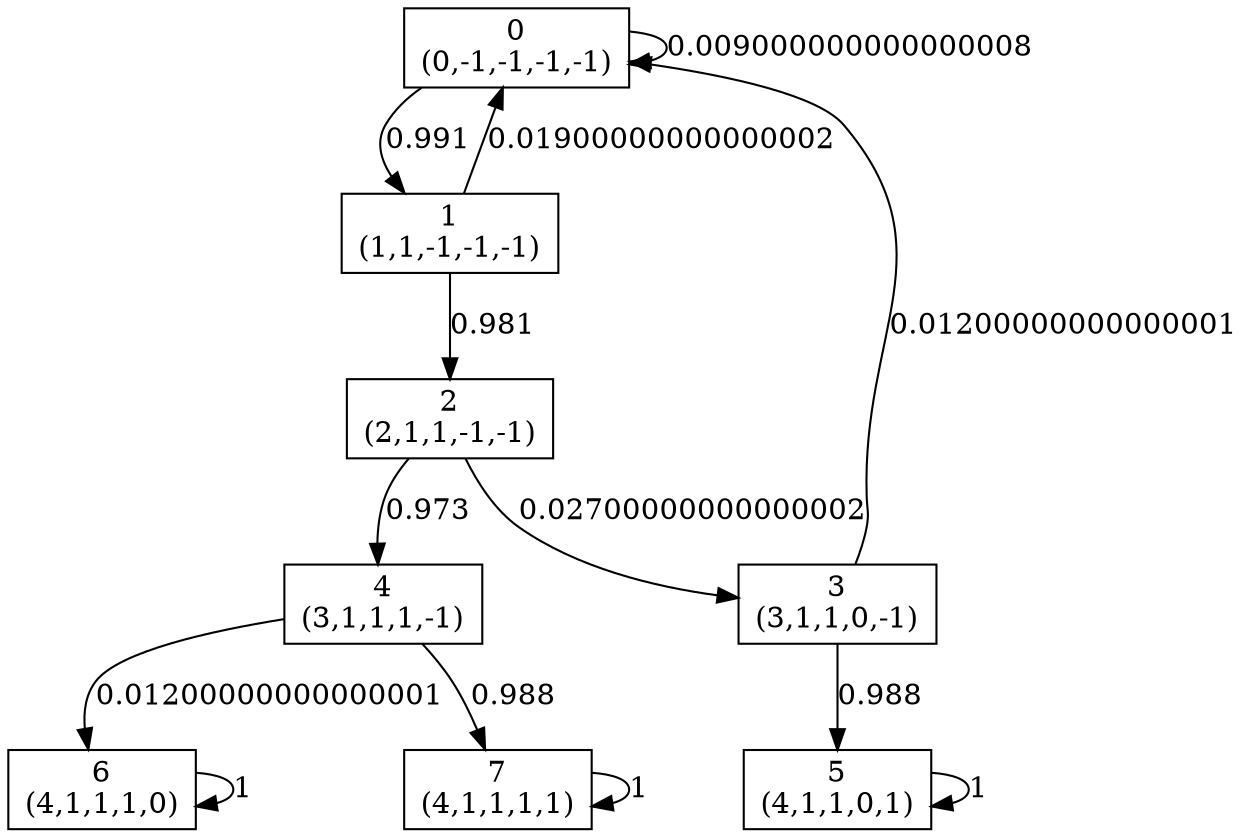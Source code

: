 digraph P {
node [shape=box];
0 -> 0 [ label="0.009000000000000008" ];
0 -> 1 [ label="0.991" ];
1 -> 0 [ label="0.01900000000000002" ];
1 -> 2 [ label="0.981" ];
2 -> 3 [ label="0.02700000000000002" ];
2 -> 4 [ label="0.973" ];
3 -> 0 [ label="0.01200000000000001" ];
3 -> 5 [ label="0.988" ];
4 -> 6 [ label="0.01200000000000001" ];
4 -> 7 [ label="0.988" ];
5 -> 5 [ label="1" ];
6 -> 6 [ label="1" ];
7 -> 7 [ label="1" ];
0 [label="0\n(0,-1,-1,-1,-1)"];
1 [label="1\n(1,1,-1,-1,-1)"];
2 [label="2\n(2,1,1,-1,-1)"];
3 [label="3\n(3,1,1,0,-1)"];
4 [label="4\n(3,1,1,1,-1)"];
5 [label="5\n(4,1,1,0,1)"];
6 [label="6\n(4,1,1,1,0)"];
7 [label="7\n(4,1,1,1,1)"];
}
